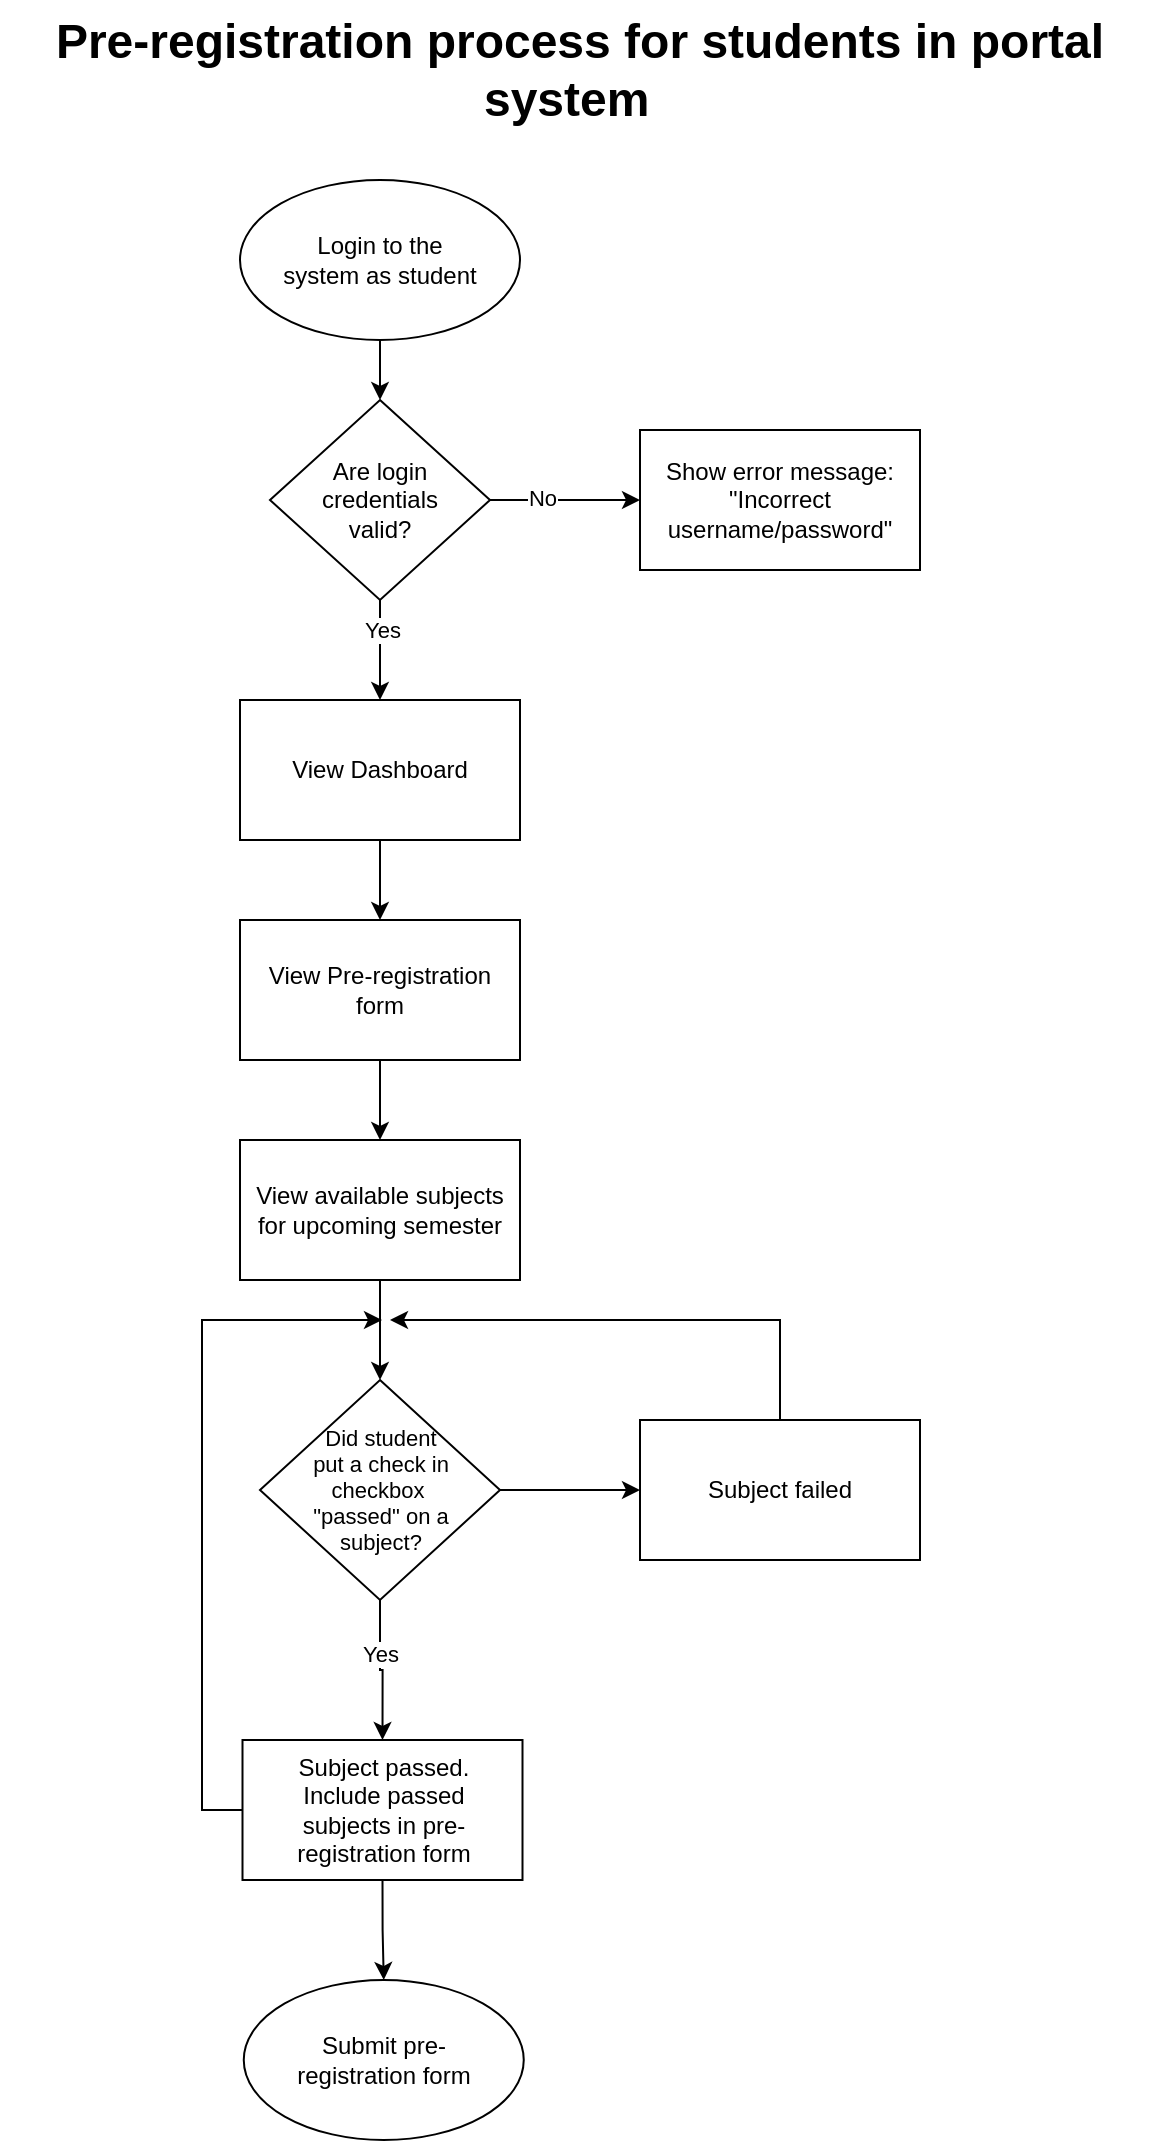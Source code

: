 <mxfile version="24.7.16">
  <diagram name="Page-1" id="_Ofes3p6zx8Fjp4ANKK7">
    <mxGraphModel dx="880" dy="460" grid="1" gridSize="10" guides="1" tooltips="1" connect="1" arrows="1" fold="1" page="1" pageScale="1" pageWidth="850" pageHeight="1100" math="0" shadow="0">
      <root>
        <mxCell id="0" />
        <mxCell id="1" parent="0" />
        <mxCell id="tUFo77nfFVt9CyCWEOvF-10" style="edgeStyle=orthogonalEdgeStyle;rounded=0;orthogonalLoop=1;jettySize=auto;html=1;exitX=0.5;exitY=1;exitDx=0;exitDy=0;entryX=0.5;entryY=0;entryDx=0;entryDy=0;" parent="1" source="tUFo77nfFVt9CyCWEOvF-1" target="tUFo77nfFVt9CyCWEOvF-4" edge="1">
          <mxGeometry relative="1" as="geometry" />
        </mxCell>
        <mxCell id="tUFo77nfFVt9CyCWEOvF-1" value="" style="ellipse;whiteSpace=wrap;html=1;" parent="1" vertex="1">
          <mxGeometry x="255" y="110" width="140" height="80" as="geometry" />
        </mxCell>
        <mxCell id="tUFo77nfFVt9CyCWEOvF-2" value="&lt;h1 style=&quot;margin-top: 0px;&quot;&gt;Pre-registration process for students in portal system&amp;nbsp;&amp;nbsp;&lt;/h1&gt;" style="text;html=1;whiteSpace=wrap;overflow=hidden;rounded=0;align=center;" parent="1" vertex="1">
          <mxGeometry x="135" y="20" width="580" height="70" as="geometry" />
        </mxCell>
        <mxCell id="tUFo77nfFVt9CyCWEOvF-3" value="Login to the system as student" style="text;html=1;align=center;verticalAlign=middle;whiteSpace=wrap;rounded=0;" parent="1" vertex="1">
          <mxGeometry x="275" y="135" width="100" height="30" as="geometry" />
        </mxCell>
        <mxCell id="tUFo77nfFVt9CyCWEOvF-11" style="edgeStyle=orthogonalEdgeStyle;rounded=0;orthogonalLoop=1;jettySize=auto;html=1;exitX=1;exitY=0.5;exitDx=0;exitDy=0;entryX=0;entryY=0.5;entryDx=0;entryDy=0;" parent="1" source="tUFo77nfFVt9CyCWEOvF-4" target="tUFo77nfFVt9CyCWEOvF-7" edge="1">
          <mxGeometry relative="1" as="geometry" />
        </mxCell>
        <mxCell id="tUFo77nfFVt9CyCWEOvF-12" value="No" style="edgeLabel;html=1;align=center;verticalAlign=middle;resizable=0;points=[];" parent="tUFo77nfFVt9CyCWEOvF-11" vertex="1" connectable="0">
          <mxGeometry x="-0.309" y="1" relative="1" as="geometry">
            <mxPoint as="offset" />
          </mxGeometry>
        </mxCell>
        <mxCell id="tUFo77nfFVt9CyCWEOvF-15" style="edgeStyle=orthogonalEdgeStyle;rounded=0;orthogonalLoop=1;jettySize=auto;html=1;exitX=0.5;exitY=1;exitDx=0;exitDy=0;entryX=0.5;entryY=0;entryDx=0;entryDy=0;" parent="1" source="tUFo77nfFVt9CyCWEOvF-4" target="tUFo77nfFVt9CyCWEOvF-13" edge="1">
          <mxGeometry relative="1" as="geometry" />
        </mxCell>
        <mxCell id="tUFo77nfFVt9CyCWEOvF-19" value="Yes" style="edgeLabel;html=1;align=center;verticalAlign=middle;resizable=0;points=[];" parent="tUFo77nfFVt9CyCWEOvF-15" vertex="1" connectable="0">
          <mxGeometry x="-0.4" y="1" relative="1" as="geometry">
            <mxPoint as="offset" />
          </mxGeometry>
        </mxCell>
        <mxCell id="tUFo77nfFVt9CyCWEOvF-4" value="" style="rhombus;whiteSpace=wrap;html=1;" parent="1" vertex="1">
          <mxGeometry x="270" y="220" width="110" height="100" as="geometry" />
        </mxCell>
        <mxCell id="tUFo77nfFVt9CyCWEOvF-5" value="Are login credentials valid?" style="text;html=1;align=center;verticalAlign=middle;whiteSpace=wrap;rounded=0;" parent="1" vertex="1">
          <mxGeometry x="295" y="255" width="60" height="30" as="geometry" />
        </mxCell>
        <mxCell id="tUFo77nfFVt9CyCWEOvF-6" value="" style="rounded=0;whiteSpace=wrap;html=1;" parent="1" vertex="1">
          <mxGeometry x="455" y="235" width="140" height="70" as="geometry" />
        </mxCell>
        <mxCell id="tUFo77nfFVt9CyCWEOvF-7" value="Show error message:&lt;div&gt;&quot;Incorrect username/password&quot;&lt;/div&gt;" style="text;html=1;align=center;verticalAlign=middle;whiteSpace=wrap;rounded=0;" parent="1" vertex="1">
          <mxGeometry x="455" y="250" width="140" height="40" as="geometry" />
        </mxCell>
        <mxCell id="tUFo77nfFVt9CyCWEOvF-18" style="edgeStyle=orthogonalEdgeStyle;rounded=0;orthogonalLoop=1;jettySize=auto;html=1;exitX=0.5;exitY=1;exitDx=0;exitDy=0;entryX=0.5;entryY=0;entryDx=0;entryDy=0;" parent="1" source="tUFo77nfFVt9CyCWEOvF-13" target="tUFo77nfFVt9CyCWEOvF-16" edge="1">
          <mxGeometry relative="1" as="geometry" />
        </mxCell>
        <mxCell id="tUFo77nfFVt9CyCWEOvF-13" value="" style="rounded=0;whiteSpace=wrap;html=1;" parent="1" vertex="1">
          <mxGeometry x="255" y="370" width="140" height="70" as="geometry" />
        </mxCell>
        <mxCell id="tUFo77nfFVt9CyCWEOvF-14" value="View Dashboard" style="text;html=1;align=center;verticalAlign=middle;whiteSpace=wrap;rounded=0;" parent="1" vertex="1">
          <mxGeometry x="255" y="385" width="140" height="40" as="geometry" />
        </mxCell>
        <mxCell id="Sg06gh7aiQGD7XIKNx9A-3" style="edgeStyle=orthogonalEdgeStyle;rounded=0;orthogonalLoop=1;jettySize=auto;html=1;exitX=0.5;exitY=1;exitDx=0;exitDy=0;entryX=0.5;entryY=0;entryDx=0;entryDy=0;" edge="1" parent="1" source="tUFo77nfFVt9CyCWEOvF-16" target="Sg06gh7aiQGD7XIKNx9A-1">
          <mxGeometry relative="1" as="geometry" />
        </mxCell>
        <mxCell id="tUFo77nfFVt9CyCWEOvF-16" value="" style="rounded=0;whiteSpace=wrap;html=1;" parent="1" vertex="1">
          <mxGeometry x="255" y="480" width="140" height="70" as="geometry" />
        </mxCell>
        <mxCell id="tUFo77nfFVt9CyCWEOvF-17" value="View Pre-registration form" style="text;html=1;align=center;verticalAlign=middle;whiteSpace=wrap;rounded=0;" parent="1" vertex="1">
          <mxGeometry x="255" y="495" width="140" height="40" as="geometry" />
        </mxCell>
        <mxCell id="Sg06gh7aiQGD7XIKNx9A-14" style="edgeStyle=orthogonalEdgeStyle;rounded=0;orthogonalLoop=1;jettySize=auto;html=1;exitX=0.5;exitY=1;exitDx=0;exitDy=0;entryX=0.5;entryY=0;entryDx=0;entryDy=0;" edge="1" parent="1" source="Sg06gh7aiQGD7XIKNx9A-1" target="Sg06gh7aiQGD7XIKNx9A-4">
          <mxGeometry relative="1" as="geometry" />
        </mxCell>
        <mxCell id="Sg06gh7aiQGD7XIKNx9A-1" value="" style="rounded=0;whiteSpace=wrap;html=1;" vertex="1" parent="1">
          <mxGeometry x="255" y="590" width="140" height="70" as="geometry" />
        </mxCell>
        <mxCell id="Sg06gh7aiQGD7XIKNx9A-2" value="View available subjects for upcoming semester" style="text;html=1;align=center;verticalAlign=middle;whiteSpace=wrap;rounded=0;" vertex="1" parent="1">
          <mxGeometry x="255" y="605" width="140" height="40" as="geometry" />
        </mxCell>
        <mxCell id="Sg06gh7aiQGD7XIKNx9A-12" style="edgeStyle=orthogonalEdgeStyle;rounded=0;orthogonalLoop=1;jettySize=auto;html=1;exitX=0.5;exitY=1;exitDx=0;exitDy=0;entryX=0.5;entryY=0;entryDx=0;entryDy=0;" edge="1" parent="1" source="Sg06gh7aiQGD7XIKNx9A-4" target="Sg06gh7aiQGD7XIKNx9A-8">
          <mxGeometry relative="1" as="geometry" />
        </mxCell>
        <mxCell id="Sg06gh7aiQGD7XIKNx9A-16" value="Yes" style="edgeLabel;html=1;align=center;verticalAlign=middle;resizable=0;points=[];" vertex="1" connectable="0" parent="Sg06gh7aiQGD7XIKNx9A-12">
          <mxGeometry x="-0.236" relative="1" as="geometry">
            <mxPoint as="offset" />
          </mxGeometry>
        </mxCell>
        <mxCell id="Sg06gh7aiQGD7XIKNx9A-33" value="" style="edgeStyle=orthogonalEdgeStyle;rounded=0;orthogonalLoop=1;jettySize=auto;html=1;" edge="1" parent="1" source="Sg06gh7aiQGD7XIKNx9A-4" target="Sg06gh7aiQGD7XIKNx9A-7">
          <mxGeometry relative="1" as="geometry" />
        </mxCell>
        <mxCell id="Sg06gh7aiQGD7XIKNx9A-4" value="" style="rhombus;whiteSpace=wrap;html=1;" vertex="1" parent="1">
          <mxGeometry x="265" y="710" width="120" height="110" as="geometry" />
        </mxCell>
        <mxCell id="Sg06gh7aiQGD7XIKNx9A-5" value="Did student put a check in checkbox&amp;nbsp; &quot;passed&quot; on a subject?" style="text;html=1;align=center;verticalAlign=middle;whiteSpace=wrap;rounded=0;fontSize=11;" vertex="1" parent="1">
          <mxGeometry x="287.5" y="750" width="75" height="30" as="geometry" />
        </mxCell>
        <mxCell id="Sg06gh7aiQGD7XIKNx9A-39" style="edgeStyle=orthogonalEdgeStyle;rounded=0;orthogonalLoop=1;jettySize=auto;html=1;" edge="1" parent="1" source="Sg06gh7aiQGD7XIKNx9A-6">
          <mxGeometry relative="1" as="geometry">
            <mxPoint x="330" y="680" as="targetPoint" />
            <Array as="points">
              <mxPoint x="525" y="680" />
            </Array>
          </mxGeometry>
        </mxCell>
        <mxCell id="Sg06gh7aiQGD7XIKNx9A-6" value="" style="rounded=0;whiteSpace=wrap;html=1;" vertex="1" parent="1">
          <mxGeometry x="455" y="730" width="140" height="70" as="geometry" />
        </mxCell>
        <mxCell id="Sg06gh7aiQGD7XIKNx9A-7" value="Subject failed" style="text;html=1;align=center;verticalAlign=middle;whiteSpace=wrap;rounded=0;" vertex="1" parent="1">
          <mxGeometry x="455" y="745" width="140" height="40" as="geometry" />
        </mxCell>
        <mxCell id="Sg06gh7aiQGD7XIKNx9A-21" style="edgeStyle=orthogonalEdgeStyle;rounded=0;orthogonalLoop=1;jettySize=auto;html=1;exitX=0.5;exitY=1;exitDx=0;exitDy=0;entryX=0.5;entryY=0;entryDx=0;entryDy=0;" edge="1" parent="1" source="Sg06gh7aiQGD7XIKNx9A-8" target="Sg06gh7aiQGD7XIKNx9A-19">
          <mxGeometry relative="1" as="geometry" />
        </mxCell>
        <mxCell id="Sg06gh7aiQGD7XIKNx9A-8" value="" style="rounded=0;whiteSpace=wrap;html=1;" vertex="1" parent="1">
          <mxGeometry x="256.25" y="890" width="140" height="70" as="geometry" />
        </mxCell>
        <mxCell id="Sg06gh7aiQGD7XIKNx9A-9" value="Subject passed. Include passed subjects in pre-registration form" style="text;html=1;align=center;verticalAlign=middle;whiteSpace=wrap;rounded=0;" vertex="1" parent="1">
          <mxGeometry x="270" y="907.5" width="113.75" height="35" as="geometry" />
        </mxCell>
        <mxCell id="Sg06gh7aiQGD7XIKNx9A-19" value="" style="ellipse;whiteSpace=wrap;html=1;" vertex="1" parent="1">
          <mxGeometry x="256.88" y="1010" width="140" height="80" as="geometry" />
        </mxCell>
        <mxCell id="Sg06gh7aiQGD7XIKNx9A-20" value="Submit pre-registration form" style="text;html=1;align=center;verticalAlign=middle;whiteSpace=wrap;rounded=0;" vertex="1" parent="1">
          <mxGeometry x="276.88" y="1035" width="100" height="30" as="geometry" />
        </mxCell>
        <mxCell id="Sg06gh7aiQGD7XIKNx9A-37" style="edgeStyle=orthogonalEdgeStyle;rounded=0;orthogonalLoop=1;jettySize=auto;html=1;exitX=0;exitY=0.5;exitDx=0;exitDy=0;" edge="1" parent="1" source="Sg06gh7aiQGD7XIKNx9A-8">
          <mxGeometry relative="1" as="geometry">
            <mxPoint x="326" y="680" as="targetPoint" />
            <mxPoint x="256" y="925" as="sourcePoint" />
            <Array as="points">
              <mxPoint x="236" y="925" />
              <mxPoint x="236" y="680" />
            </Array>
          </mxGeometry>
        </mxCell>
      </root>
    </mxGraphModel>
  </diagram>
</mxfile>
